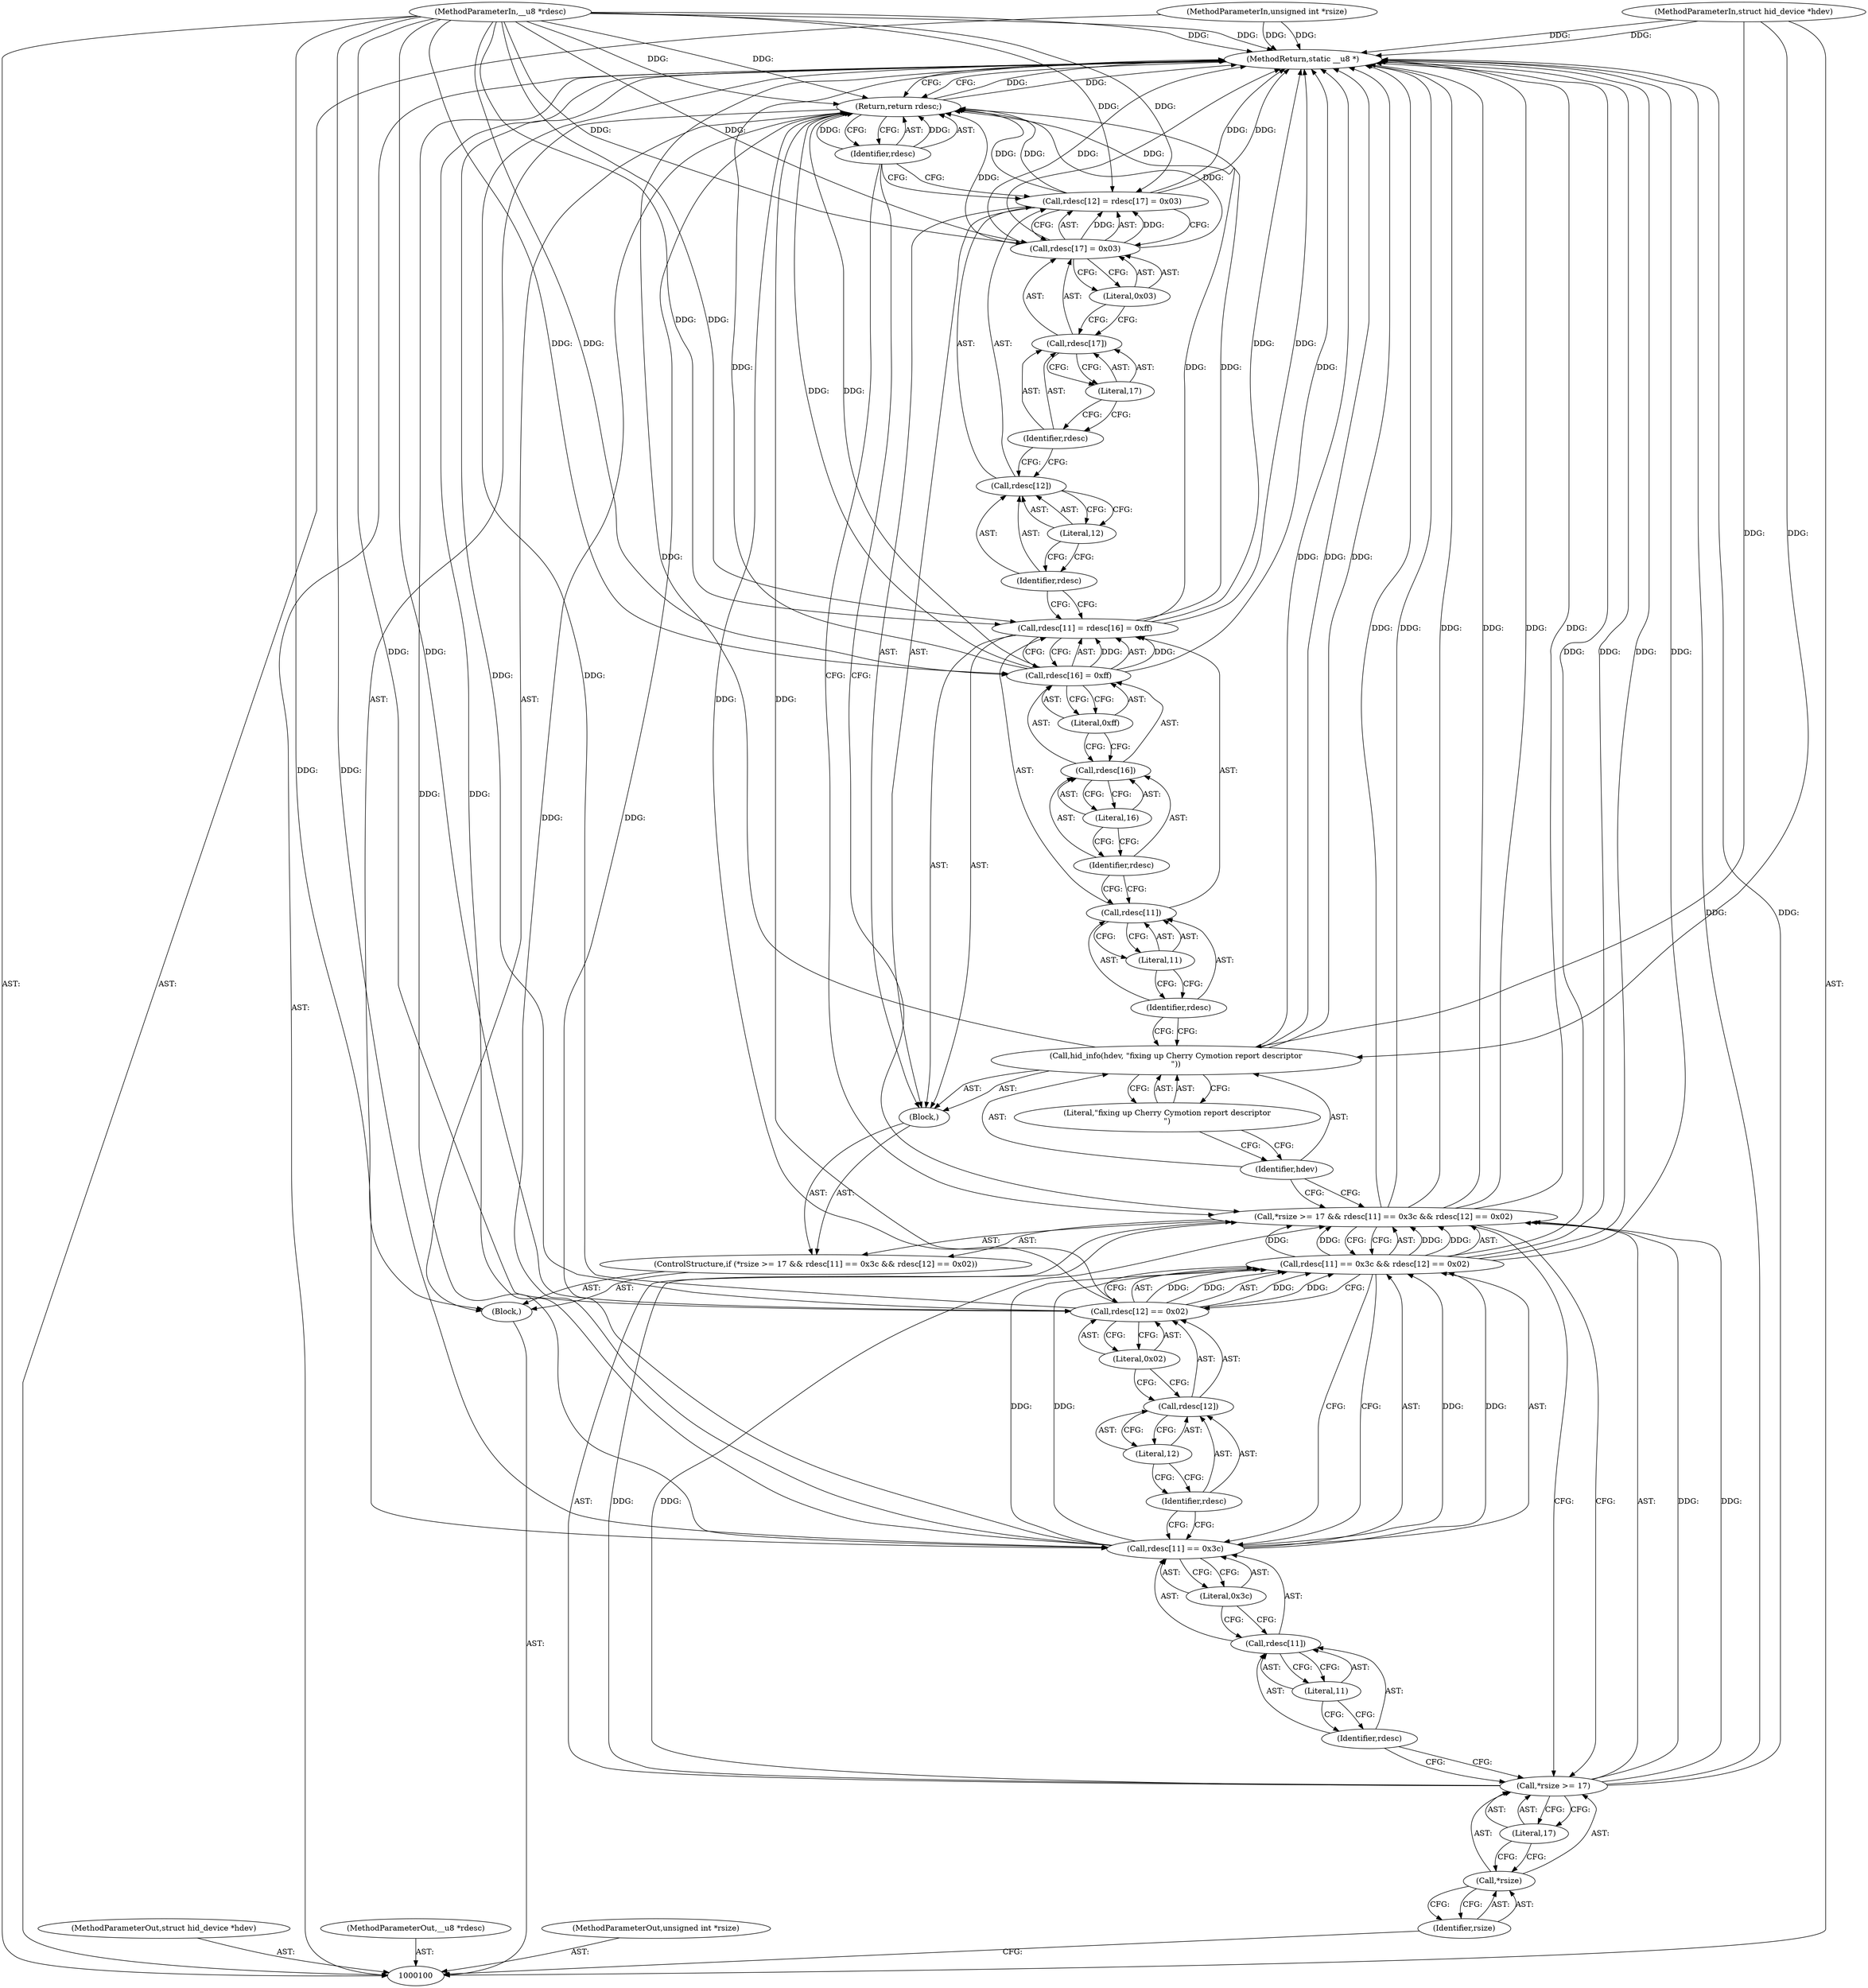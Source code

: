 digraph "1_linux_4ab25786c87eb20857bbb715c3ae34ec8fd6a214" {
"1000146" [label="(MethodReturn,static __u8 *)"];
"1000101" [label="(MethodParameterIn,struct hid_device *hdev)"];
"1000190" [label="(MethodParameterOut,struct hid_device *hdev)"];
"1000102" [label="(MethodParameterIn,__u8 *rdesc)"];
"1000191" [label="(MethodParameterOut,__u8 *rdesc)"];
"1000103" [label="(MethodParameterIn,unsigned int *rsize)"];
"1000192" [label="(MethodParameterOut,unsigned int *rsize)"];
"1000104" [label="(Block,)"];
"1000105" [label="(ControlStructure,if (*rsize >= 17 && rdesc[11] == 0x3c && rdesc[12] == 0x02))"];
"1000110" [label="(Literal,17)"];
"1000111" [label="(Call,rdesc[11] == 0x3c && rdesc[12] == 0x02)"];
"1000112" [label="(Call,rdesc[11] == 0x3c)"];
"1000113" [label="(Call,rdesc[11])"];
"1000114" [label="(Identifier,rdesc)"];
"1000115" [label="(Literal,11)"];
"1000116" [label="(Literal,0x3c)"];
"1000117" [label="(Call,rdesc[12] == 0x02)"];
"1000118" [label="(Call,rdesc[12])"];
"1000119" [label="(Identifier,rdesc)"];
"1000120" [label="(Literal,12)"];
"1000106" [label="(Call,*rsize >= 17 && rdesc[11] == 0x3c && rdesc[12] == 0x02)"];
"1000107" [label="(Call,*rsize >= 17)"];
"1000108" [label="(Call,*rsize)"];
"1000121" [label="(Literal,0x02)"];
"1000109" [label="(Identifier,rsize)"];
"1000122" [label="(Block,)"];
"1000124" [label="(Identifier,hdev)"];
"1000125" [label="(Literal,\"fixing up Cherry Cymotion report descriptor\n\")"];
"1000123" [label="(Call,hid_info(hdev, \"fixing up Cherry Cymotion report descriptor\n\"))"];
"1000130" [label="(Call,rdesc[16] = 0xff)"];
"1000131" [label="(Call,rdesc[16])"];
"1000132" [label="(Identifier,rdesc)"];
"1000133" [label="(Literal,16)"];
"1000134" [label="(Literal,0xff)"];
"1000126" [label="(Call,rdesc[11] = rdesc[16] = 0xff)"];
"1000127" [label="(Call,rdesc[11])"];
"1000128" [label="(Identifier,rdesc)"];
"1000129" [label="(Literal,11)"];
"1000139" [label="(Call,rdesc[17] = 0x03)"];
"1000140" [label="(Call,rdesc[17])"];
"1000141" [label="(Identifier,rdesc)"];
"1000142" [label="(Literal,17)"];
"1000143" [label="(Literal,0x03)"];
"1000135" [label="(Call,rdesc[12] = rdesc[17] = 0x03)"];
"1000136" [label="(Call,rdesc[12])"];
"1000137" [label="(Identifier,rdesc)"];
"1000138" [label="(Literal,12)"];
"1000144" [label="(Return,return rdesc;)"];
"1000145" [label="(Identifier,rdesc)"];
"1000146" -> "1000100"  [label="AST: "];
"1000146" -> "1000144"  [label="CFG: "];
"1000144" -> "1000146"  [label="DDG: "];
"1000111" -> "1000146"  [label="DDG: "];
"1000111" -> "1000146"  [label="DDG: "];
"1000107" -> "1000146"  [label="DDG: "];
"1000106" -> "1000146"  [label="DDG: "];
"1000106" -> "1000146"  [label="DDG: "];
"1000106" -> "1000146"  [label="DDG: "];
"1000139" -> "1000146"  [label="DDG: "];
"1000103" -> "1000146"  [label="DDG: "];
"1000126" -> "1000146"  [label="DDG: "];
"1000117" -> "1000146"  [label="DDG: "];
"1000135" -> "1000146"  [label="DDG: "];
"1000123" -> "1000146"  [label="DDG: "];
"1000123" -> "1000146"  [label="DDG: "];
"1000102" -> "1000146"  [label="DDG: "];
"1000112" -> "1000146"  [label="DDG: "];
"1000101" -> "1000146"  [label="DDG: "];
"1000130" -> "1000146"  [label="DDG: "];
"1000101" -> "1000100"  [label="AST: "];
"1000101" -> "1000146"  [label="DDG: "];
"1000101" -> "1000123"  [label="DDG: "];
"1000190" -> "1000100"  [label="AST: "];
"1000102" -> "1000100"  [label="AST: "];
"1000102" -> "1000146"  [label="DDG: "];
"1000102" -> "1000112"  [label="DDG: "];
"1000102" -> "1000117"  [label="DDG: "];
"1000102" -> "1000126"  [label="DDG: "];
"1000102" -> "1000130"  [label="DDG: "];
"1000102" -> "1000135"  [label="DDG: "];
"1000102" -> "1000139"  [label="DDG: "];
"1000102" -> "1000144"  [label="DDG: "];
"1000191" -> "1000100"  [label="AST: "];
"1000103" -> "1000100"  [label="AST: "];
"1000103" -> "1000146"  [label="DDG: "];
"1000192" -> "1000100"  [label="AST: "];
"1000104" -> "1000100"  [label="AST: "];
"1000105" -> "1000104"  [label="AST: "];
"1000144" -> "1000104"  [label="AST: "];
"1000105" -> "1000104"  [label="AST: "];
"1000106" -> "1000105"  [label="AST: "];
"1000122" -> "1000105"  [label="AST: "];
"1000110" -> "1000107"  [label="AST: "];
"1000110" -> "1000108"  [label="CFG: "];
"1000107" -> "1000110"  [label="CFG: "];
"1000111" -> "1000106"  [label="AST: "];
"1000111" -> "1000112"  [label="CFG: "];
"1000111" -> "1000117"  [label="CFG: "];
"1000112" -> "1000111"  [label="AST: "];
"1000117" -> "1000111"  [label="AST: "];
"1000106" -> "1000111"  [label="CFG: "];
"1000111" -> "1000146"  [label="DDG: "];
"1000111" -> "1000146"  [label="DDG: "];
"1000111" -> "1000106"  [label="DDG: "];
"1000111" -> "1000106"  [label="DDG: "];
"1000112" -> "1000111"  [label="DDG: "];
"1000112" -> "1000111"  [label="DDG: "];
"1000117" -> "1000111"  [label="DDG: "];
"1000117" -> "1000111"  [label="DDG: "];
"1000112" -> "1000111"  [label="AST: "];
"1000112" -> "1000116"  [label="CFG: "];
"1000113" -> "1000112"  [label="AST: "];
"1000116" -> "1000112"  [label="AST: "];
"1000119" -> "1000112"  [label="CFG: "];
"1000111" -> "1000112"  [label="CFG: "];
"1000112" -> "1000146"  [label="DDG: "];
"1000112" -> "1000111"  [label="DDG: "];
"1000112" -> "1000111"  [label="DDG: "];
"1000102" -> "1000112"  [label="DDG: "];
"1000112" -> "1000144"  [label="DDG: "];
"1000113" -> "1000112"  [label="AST: "];
"1000113" -> "1000115"  [label="CFG: "];
"1000114" -> "1000113"  [label="AST: "];
"1000115" -> "1000113"  [label="AST: "];
"1000116" -> "1000113"  [label="CFG: "];
"1000114" -> "1000113"  [label="AST: "];
"1000114" -> "1000107"  [label="CFG: "];
"1000115" -> "1000114"  [label="CFG: "];
"1000115" -> "1000113"  [label="AST: "];
"1000115" -> "1000114"  [label="CFG: "];
"1000113" -> "1000115"  [label="CFG: "];
"1000116" -> "1000112"  [label="AST: "];
"1000116" -> "1000113"  [label="CFG: "];
"1000112" -> "1000116"  [label="CFG: "];
"1000117" -> "1000111"  [label="AST: "];
"1000117" -> "1000121"  [label="CFG: "];
"1000118" -> "1000117"  [label="AST: "];
"1000121" -> "1000117"  [label="AST: "];
"1000111" -> "1000117"  [label="CFG: "];
"1000117" -> "1000146"  [label="DDG: "];
"1000117" -> "1000111"  [label="DDG: "];
"1000117" -> "1000111"  [label="DDG: "];
"1000102" -> "1000117"  [label="DDG: "];
"1000117" -> "1000144"  [label="DDG: "];
"1000118" -> "1000117"  [label="AST: "];
"1000118" -> "1000120"  [label="CFG: "];
"1000119" -> "1000118"  [label="AST: "];
"1000120" -> "1000118"  [label="AST: "];
"1000121" -> "1000118"  [label="CFG: "];
"1000119" -> "1000118"  [label="AST: "];
"1000119" -> "1000112"  [label="CFG: "];
"1000120" -> "1000119"  [label="CFG: "];
"1000120" -> "1000118"  [label="AST: "];
"1000120" -> "1000119"  [label="CFG: "];
"1000118" -> "1000120"  [label="CFG: "];
"1000106" -> "1000105"  [label="AST: "];
"1000106" -> "1000107"  [label="CFG: "];
"1000106" -> "1000111"  [label="CFG: "];
"1000107" -> "1000106"  [label="AST: "];
"1000111" -> "1000106"  [label="AST: "];
"1000124" -> "1000106"  [label="CFG: "];
"1000145" -> "1000106"  [label="CFG: "];
"1000106" -> "1000146"  [label="DDG: "];
"1000106" -> "1000146"  [label="DDG: "];
"1000106" -> "1000146"  [label="DDG: "];
"1000107" -> "1000106"  [label="DDG: "];
"1000107" -> "1000106"  [label="DDG: "];
"1000111" -> "1000106"  [label="DDG: "];
"1000111" -> "1000106"  [label="DDG: "];
"1000107" -> "1000106"  [label="AST: "];
"1000107" -> "1000110"  [label="CFG: "];
"1000108" -> "1000107"  [label="AST: "];
"1000110" -> "1000107"  [label="AST: "];
"1000114" -> "1000107"  [label="CFG: "];
"1000106" -> "1000107"  [label="CFG: "];
"1000107" -> "1000146"  [label="DDG: "];
"1000107" -> "1000106"  [label="DDG: "];
"1000107" -> "1000106"  [label="DDG: "];
"1000108" -> "1000107"  [label="AST: "];
"1000108" -> "1000109"  [label="CFG: "];
"1000109" -> "1000108"  [label="AST: "];
"1000110" -> "1000108"  [label="CFG: "];
"1000121" -> "1000117"  [label="AST: "];
"1000121" -> "1000118"  [label="CFG: "];
"1000117" -> "1000121"  [label="CFG: "];
"1000109" -> "1000108"  [label="AST: "];
"1000109" -> "1000100"  [label="CFG: "];
"1000108" -> "1000109"  [label="CFG: "];
"1000122" -> "1000105"  [label="AST: "];
"1000123" -> "1000122"  [label="AST: "];
"1000126" -> "1000122"  [label="AST: "];
"1000135" -> "1000122"  [label="AST: "];
"1000124" -> "1000123"  [label="AST: "];
"1000124" -> "1000106"  [label="CFG: "];
"1000125" -> "1000124"  [label="CFG: "];
"1000125" -> "1000123"  [label="AST: "];
"1000125" -> "1000124"  [label="CFG: "];
"1000123" -> "1000125"  [label="CFG: "];
"1000123" -> "1000122"  [label="AST: "];
"1000123" -> "1000125"  [label="CFG: "];
"1000124" -> "1000123"  [label="AST: "];
"1000125" -> "1000123"  [label="AST: "];
"1000128" -> "1000123"  [label="CFG: "];
"1000123" -> "1000146"  [label="DDG: "];
"1000123" -> "1000146"  [label="DDG: "];
"1000101" -> "1000123"  [label="DDG: "];
"1000130" -> "1000126"  [label="AST: "];
"1000130" -> "1000134"  [label="CFG: "];
"1000131" -> "1000130"  [label="AST: "];
"1000134" -> "1000130"  [label="AST: "];
"1000126" -> "1000130"  [label="CFG: "];
"1000130" -> "1000146"  [label="DDG: "];
"1000130" -> "1000126"  [label="DDG: "];
"1000102" -> "1000130"  [label="DDG: "];
"1000130" -> "1000144"  [label="DDG: "];
"1000131" -> "1000130"  [label="AST: "];
"1000131" -> "1000133"  [label="CFG: "];
"1000132" -> "1000131"  [label="AST: "];
"1000133" -> "1000131"  [label="AST: "];
"1000134" -> "1000131"  [label="CFG: "];
"1000132" -> "1000131"  [label="AST: "];
"1000132" -> "1000127"  [label="CFG: "];
"1000133" -> "1000132"  [label="CFG: "];
"1000133" -> "1000131"  [label="AST: "];
"1000133" -> "1000132"  [label="CFG: "];
"1000131" -> "1000133"  [label="CFG: "];
"1000134" -> "1000130"  [label="AST: "];
"1000134" -> "1000131"  [label="CFG: "];
"1000130" -> "1000134"  [label="CFG: "];
"1000126" -> "1000122"  [label="AST: "];
"1000126" -> "1000130"  [label="CFG: "];
"1000127" -> "1000126"  [label="AST: "];
"1000130" -> "1000126"  [label="AST: "];
"1000137" -> "1000126"  [label="CFG: "];
"1000126" -> "1000146"  [label="DDG: "];
"1000102" -> "1000126"  [label="DDG: "];
"1000130" -> "1000126"  [label="DDG: "];
"1000126" -> "1000144"  [label="DDG: "];
"1000127" -> "1000126"  [label="AST: "];
"1000127" -> "1000129"  [label="CFG: "];
"1000128" -> "1000127"  [label="AST: "];
"1000129" -> "1000127"  [label="AST: "];
"1000132" -> "1000127"  [label="CFG: "];
"1000128" -> "1000127"  [label="AST: "];
"1000128" -> "1000123"  [label="CFG: "];
"1000129" -> "1000128"  [label="CFG: "];
"1000129" -> "1000127"  [label="AST: "];
"1000129" -> "1000128"  [label="CFG: "];
"1000127" -> "1000129"  [label="CFG: "];
"1000139" -> "1000135"  [label="AST: "];
"1000139" -> "1000143"  [label="CFG: "];
"1000140" -> "1000139"  [label="AST: "];
"1000143" -> "1000139"  [label="AST: "];
"1000135" -> "1000139"  [label="CFG: "];
"1000139" -> "1000146"  [label="DDG: "];
"1000139" -> "1000135"  [label="DDG: "];
"1000102" -> "1000139"  [label="DDG: "];
"1000139" -> "1000144"  [label="DDG: "];
"1000140" -> "1000139"  [label="AST: "];
"1000140" -> "1000142"  [label="CFG: "];
"1000141" -> "1000140"  [label="AST: "];
"1000142" -> "1000140"  [label="AST: "];
"1000143" -> "1000140"  [label="CFG: "];
"1000141" -> "1000140"  [label="AST: "];
"1000141" -> "1000136"  [label="CFG: "];
"1000142" -> "1000141"  [label="CFG: "];
"1000142" -> "1000140"  [label="AST: "];
"1000142" -> "1000141"  [label="CFG: "];
"1000140" -> "1000142"  [label="CFG: "];
"1000143" -> "1000139"  [label="AST: "];
"1000143" -> "1000140"  [label="CFG: "];
"1000139" -> "1000143"  [label="CFG: "];
"1000135" -> "1000122"  [label="AST: "];
"1000135" -> "1000139"  [label="CFG: "];
"1000136" -> "1000135"  [label="AST: "];
"1000139" -> "1000135"  [label="AST: "];
"1000145" -> "1000135"  [label="CFG: "];
"1000135" -> "1000146"  [label="DDG: "];
"1000102" -> "1000135"  [label="DDG: "];
"1000139" -> "1000135"  [label="DDG: "];
"1000135" -> "1000144"  [label="DDG: "];
"1000136" -> "1000135"  [label="AST: "];
"1000136" -> "1000138"  [label="CFG: "];
"1000137" -> "1000136"  [label="AST: "];
"1000138" -> "1000136"  [label="AST: "];
"1000141" -> "1000136"  [label="CFG: "];
"1000137" -> "1000136"  [label="AST: "];
"1000137" -> "1000126"  [label="CFG: "];
"1000138" -> "1000137"  [label="CFG: "];
"1000138" -> "1000136"  [label="AST: "];
"1000138" -> "1000137"  [label="CFG: "];
"1000136" -> "1000138"  [label="CFG: "];
"1000144" -> "1000104"  [label="AST: "];
"1000144" -> "1000145"  [label="CFG: "];
"1000145" -> "1000144"  [label="AST: "];
"1000146" -> "1000144"  [label="CFG: "];
"1000144" -> "1000146"  [label="DDG: "];
"1000145" -> "1000144"  [label="DDG: "];
"1000139" -> "1000144"  [label="DDG: "];
"1000126" -> "1000144"  [label="DDG: "];
"1000117" -> "1000144"  [label="DDG: "];
"1000112" -> "1000144"  [label="DDG: "];
"1000135" -> "1000144"  [label="DDG: "];
"1000130" -> "1000144"  [label="DDG: "];
"1000102" -> "1000144"  [label="DDG: "];
"1000145" -> "1000144"  [label="AST: "];
"1000145" -> "1000135"  [label="CFG: "];
"1000145" -> "1000106"  [label="CFG: "];
"1000144" -> "1000145"  [label="CFG: "];
"1000145" -> "1000144"  [label="DDG: "];
}
